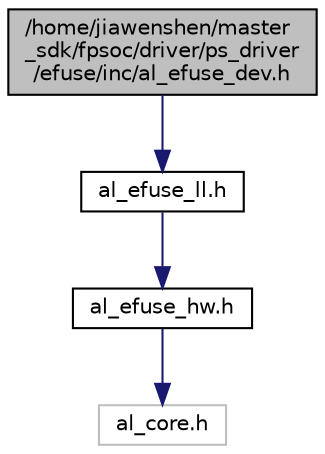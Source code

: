 digraph "/home/jiawenshen/master_sdk/fpsoc/driver/ps_driver/efuse/inc/al_efuse_dev.h"
{
  edge [fontname="Helvetica",fontsize="10",labelfontname="Helvetica",labelfontsize="10"];
  node [fontname="Helvetica",fontsize="10",shape=record];
  Node0 [label="/home/jiawenshen/master\l_sdk/fpsoc/driver/ps_driver\l/efuse/inc/al_efuse_dev.h",height=0.2,width=0.4,color="black", fillcolor="grey75", style="filled", fontcolor="black"];
  Node0 -> Node1 [color="midnightblue",fontsize="10",style="solid",fontname="Helvetica"];
  Node1 [label="al_efuse_ll.h",height=0.2,width=0.4,color="black", fillcolor="white", style="filled",URL="$al__efuse__ll_8h.html"];
  Node1 -> Node2 [color="midnightblue",fontsize="10",style="solid",fontname="Helvetica"];
  Node2 [label="al_efuse_hw.h",height=0.2,width=0.4,color="black", fillcolor="white", style="filled",URL="$al__efuse__hw_8h.html"];
  Node2 -> Node3 [color="midnightblue",fontsize="10",style="solid",fontname="Helvetica"];
  Node3 [label="al_core.h",height=0.2,width=0.4,color="grey75", fillcolor="white", style="filled"];
}
